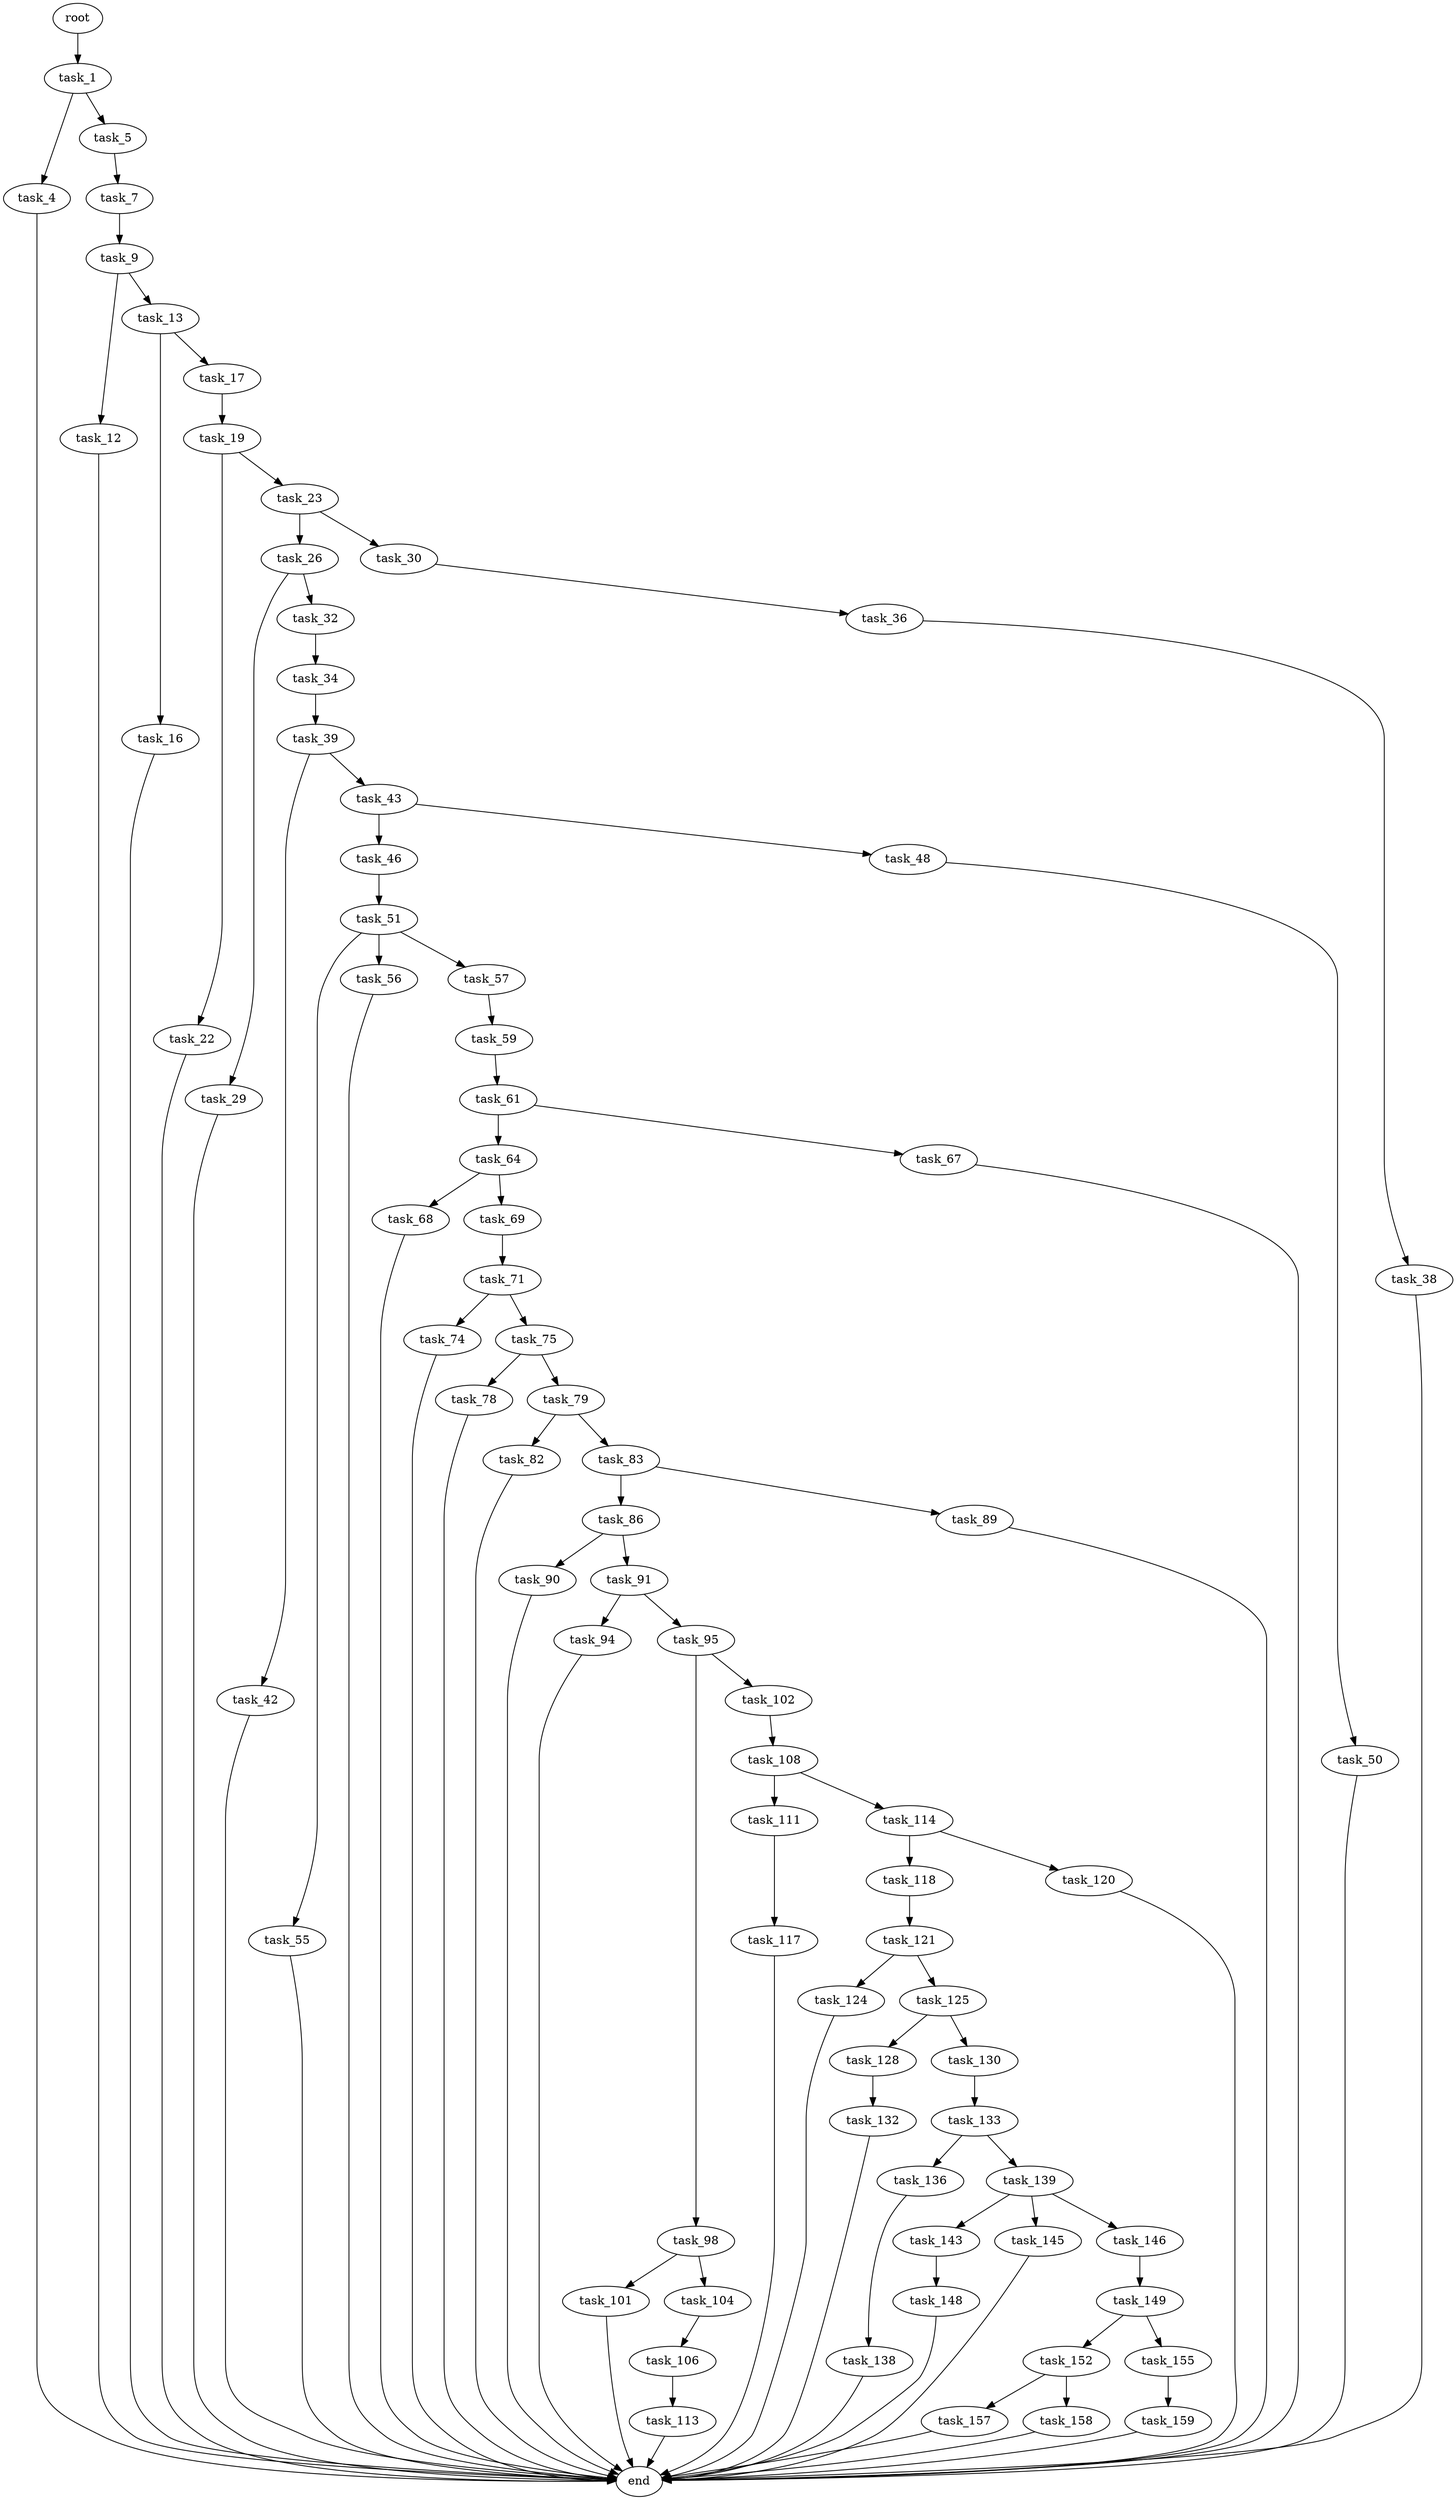 digraph G {
  root [size="0.000000"];
  task_1 [size="334304764281.000000"];
  task_4 [size="624636598046.000000"];
  task_5 [size="444114211018.000000"];
  task_7 [size="2586816311.000000"];
  task_9 [size="1073741824000.000000"];
  task_12 [size="41605370561.000000"];
  task_13 [size="23548508320.000000"];
  task_16 [size="10335532655.000000"];
  task_17 [size="134217728000.000000"];
  task_19 [size="43531312159.000000"];
  task_22 [size="368293445632.000000"];
  task_23 [size="549755813888.000000"];
  task_26 [size="8424502556.000000"];
  task_29 [size="215643943877.000000"];
  task_30 [size="33389187926.000000"];
  task_32 [size="624289645192.000000"];
  task_34 [size="976612112018.000000"];
  task_36 [size="436195891420.000000"];
  task_38 [size="1073741824000.000000"];
  task_39 [size="1023464277353.000000"];
  task_42 [size="231928233984.000000"];
  task_43 [size="34532079228.000000"];
  task_46 [size="231928233984.000000"];
  task_48 [size="16017547942.000000"];
  task_50 [size="1047274629.000000"];
  task_51 [size="104849307086.000000"];
  task_55 [size="2670160372.000000"];
  task_56 [size="22313972227.000000"];
  task_57 [size="301014664777.000000"];
  task_59 [size="8750468408.000000"];
  task_61 [size="22218689701.000000"];
  task_64 [size="1073741824000.000000"];
  task_67 [size="9588576304.000000"];
  task_68 [size="368293445632.000000"];
  task_69 [size="134217728000.000000"];
  task_71 [size="375903716959.000000"];
  task_74 [size="134217728000.000000"];
  task_75 [size="1855977253.000000"];
  task_78 [size="7264036887.000000"];
  task_79 [size="24591658138.000000"];
  task_82 [size="645078596469.000000"];
  task_83 [size="12043560873.000000"];
  task_86 [size="35089237421.000000"];
  task_89 [size="2915551907.000000"];
  task_90 [size="263527402769.000000"];
  task_91 [size="28991029248.000000"];
  task_94 [size="129077144262.000000"];
  task_95 [size="782757789696.000000"];
  task_98 [size="8589934592.000000"];
  task_101 [size="1073741824000.000000"];
  task_102 [size="163214476495.000000"];
  task_104 [size="18316329780.000000"];
  task_106 [size="28991029248.000000"];
  task_108 [size="26040529258.000000"];
  task_111 [size="8589934592.000000"];
  task_113 [size="549755813888.000000"];
  task_114 [size="467719774320.000000"];
  task_117 [size="766217797972.000000"];
  task_118 [size="1073741824000.000000"];
  task_120 [size="499488215876.000000"];
  task_121 [size="68719476736.000000"];
  task_124 [size="1071211317.000000"];
  task_125 [size="433330874087.000000"];
  task_128 [size="6093664160.000000"];
  task_130 [size="231928233984.000000"];
  task_132 [size="231928233984.000000"];
  task_133 [size="21285302675.000000"];
  task_136 [size="25993446180.000000"];
  task_138 [size="231928233984.000000"];
  task_139 [size="21111403745.000000"];
  task_143 [size="605598825623.000000"];
  task_145 [size="179377313736.000000"];
  task_146 [size="134217728000.000000"];
  task_148 [size="451538439790.000000"];
  task_149 [size="782757789696.000000"];
  task_152 [size="68719476736.000000"];
  task_155 [size="1073741824000.000000"];
  task_157 [size="1645264204.000000"];
  task_158 [size="263800030456.000000"];
  task_159 [size="368293445632.000000"];
  end [size="0.000000"];

  root -> task_1 [size="1.000000"];
  task_1 -> task_4 [size="679477248.000000"];
  task_1 -> task_5 [size="679477248.000000"];
  task_4 -> end [size="1.000000"];
  task_5 -> task_7 [size="536870912.000000"];
  task_7 -> task_9 [size="134217728.000000"];
  task_9 -> task_12 [size="838860800.000000"];
  task_9 -> task_13 [size="838860800.000000"];
  task_12 -> end [size="1.000000"];
  task_13 -> task_16 [size="536870912.000000"];
  task_13 -> task_17 [size="536870912.000000"];
  task_16 -> end [size="1.000000"];
  task_17 -> task_19 [size="209715200.000000"];
  task_19 -> task_22 [size="134217728.000000"];
  task_19 -> task_23 [size="134217728.000000"];
  task_22 -> end [size="1.000000"];
  task_23 -> task_26 [size="536870912.000000"];
  task_23 -> task_30 [size="536870912.000000"];
  task_26 -> task_29 [size="301989888.000000"];
  task_26 -> task_32 [size="301989888.000000"];
  task_29 -> end [size="1.000000"];
  task_30 -> task_36 [size="679477248.000000"];
  task_32 -> task_34 [size="838860800.000000"];
  task_34 -> task_39 [size="838860800.000000"];
  task_36 -> task_38 [size="838860800.000000"];
  task_38 -> end [size="1.000000"];
  task_39 -> task_42 [size="679477248.000000"];
  task_39 -> task_43 [size="679477248.000000"];
  task_42 -> end [size="1.000000"];
  task_43 -> task_46 [size="679477248.000000"];
  task_43 -> task_48 [size="679477248.000000"];
  task_46 -> task_51 [size="301989888.000000"];
  task_48 -> task_50 [size="301989888.000000"];
  task_50 -> end [size="1.000000"];
  task_51 -> task_55 [size="411041792.000000"];
  task_51 -> task_56 [size="411041792.000000"];
  task_51 -> task_57 [size="411041792.000000"];
  task_55 -> end [size="1.000000"];
  task_56 -> end [size="1.000000"];
  task_57 -> task_59 [size="209715200.000000"];
  task_59 -> task_61 [size="33554432.000000"];
  task_61 -> task_64 [size="536870912.000000"];
  task_61 -> task_67 [size="536870912.000000"];
  task_64 -> task_68 [size="838860800.000000"];
  task_64 -> task_69 [size="838860800.000000"];
  task_67 -> end [size="1.000000"];
  task_68 -> end [size="1.000000"];
  task_69 -> task_71 [size="209715200.000000"];
  task_71 -> task_74 [size="411041792.000000"];
  task_71 -> task_75 [size="411041792.000000"];
  task_74 -> end [size="1.000000"];
  task_75 -> task_78 [size="33554432.000000"];
  task_75 -> task_79 [size="33554432.000000"];
  task_78 -> end [size="1.000000"];
  task_79 -> task_82 [size="75497472.000000"];
  task_79 -> task_83 [size="75497472.000000"];
  task_82 -> end [size="1.000000"];
  task_83 -> task_86 [size="33554432.000000"];
  task_83 -> task_89 [size="33554432.000000"];
  task_86 -> task_90 [size="33554432.000000"];
  task_86 -> task_91 [size="33554432.000000"];
  task_89 -> end [size="1.000000"];
  task_90 -> end [size="1.000000"];
  task_91 -> task_94 [size="75497472.000000"];
  task_91 -> task_95 [size="75497472.000000"];
  task_94 -> end [size="1.000000"];
  task_95 -> task_98 [size="679477248.000000"];
  task_95 -> task_102 [size="679477248.000000"];
  task_98 -> task_101 [size="33554432.000000"];
  task_98 -> task_104 [size="33554432.000000"];
  task_101 -> end [size="1.000000"];
  task_102 -> task_108 [size="209715200.000000"];
  task_104 -> task_106 [size="33554432.000000"];
  task_106 -> task_113 [size="75497472.000000"];
  task_108 -> task_111 [size="75497472.000000"];
  task_108 -> task_114 [size="75497472.000000"];
  task_111 -> task_117 [size="33554432.000000"];
  task_113 -> end [size="1.000000"];
  task_114 -> task_118 [size="536870912.000000"];
  task_114 -> task_120 [size="536870912.000000"];
  task_117 -> end [size="1.000000"];
  task_118 -> task_121 [size="838860800.000000"];
  task_120 -> end [size="1.000000"];
  task_121 -> task_124 [size="134217728.000000"];
  task_121 -> task_125 [size="134217728.000000"];
  task_124 -> end [size="1.000000"];
  task_125 -> task_128 [size="301989888.000000"];
  task_125 -> task_130 [size="301989888.000000"];
  task_128 -> task_132 [size="134217728.000000"];
  task_130 -> task_133 [size="301989888.000000"];
  task_132 -> end [size="1.000000"];
  task_133 -> task_136 [size="33554432.000000"];
  task_133 -> task_139 [size="33554432.000000"];
  task_136 -> task_138 [size="411041792.000000"];
  task_138 -> end [size="1.000000"];
  task_139 -> task_143 [size="838860800.000000"];
  task_139 -> task_145 [size="838860800.000000"];
  task_139 -> task_146 [size="838860800.000000"];
  task_143 -> task_148 [size="838860800.000000"];
  task_145 -> end [size="1.000000"];
  task_146 -> task_149 [size="209715200.000000"];
  task_148 -> end [size="1.000000"];
  task_149 -> task_152 [size="679477248.000000"];
  task_149 -> task_155 [size="679477248.000000"];
  task_152 -> task_157 [size="134217728.000000"];
  task_152 -> task_158 [size="134217728.000000"];
  task_155 -> task_159 [size="838860800.000000"];
  task_157 -> end [size="1.000000"];
  task_158 -> end [size="1.000000"];
  task_159 -> end [size="1.000000"];
}
